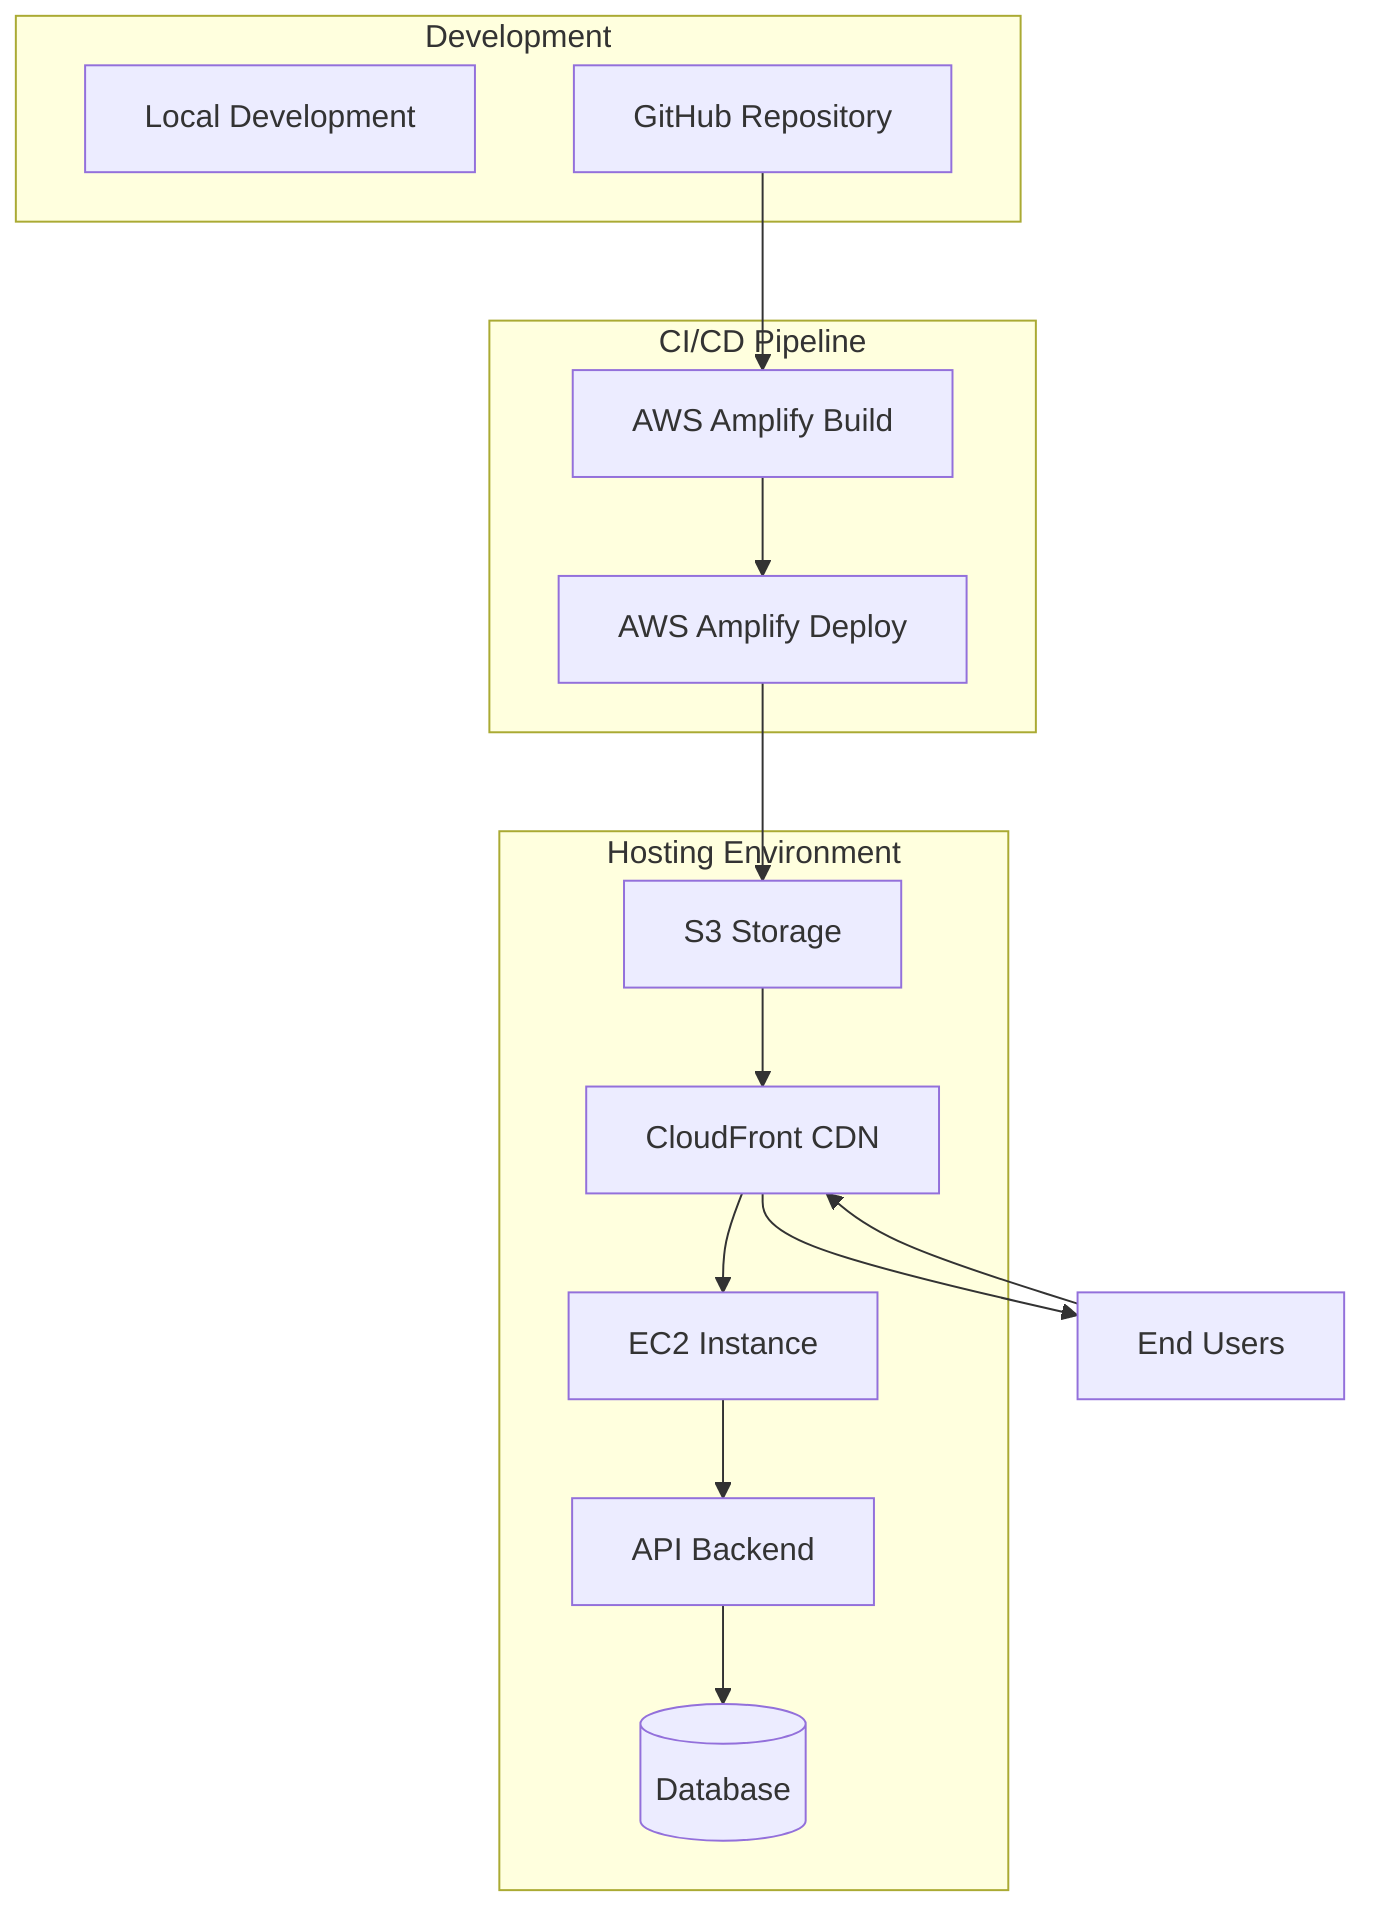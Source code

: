 flowchart TB
    subgraph "Development"
        LocalDev[Local Development]
        GitRepo[GitHub Repository]
    end
    
    subgraph "CI/CD Pipeline"
        GitRepo --> AmplifyBuild[AWS Amplify Build]
        AmplifyBuild --> AmplifyDeploy[AWS Amplify Deploy]
    end
    
    subgraph "Hosting Environment"
        AmplifyDeploy --> S3[S3 Storage]
        S3 --> CloudFront[CloudFront CDN]
        EC2[EC2 Instance] --> APIBackend[API Backend]
        APIBackend --> Database[(Database)]
    end
    
    CloudFront --> EndUsers[End Users]
    EndUsers --> CloudFront
    CloudFront --> EC2
